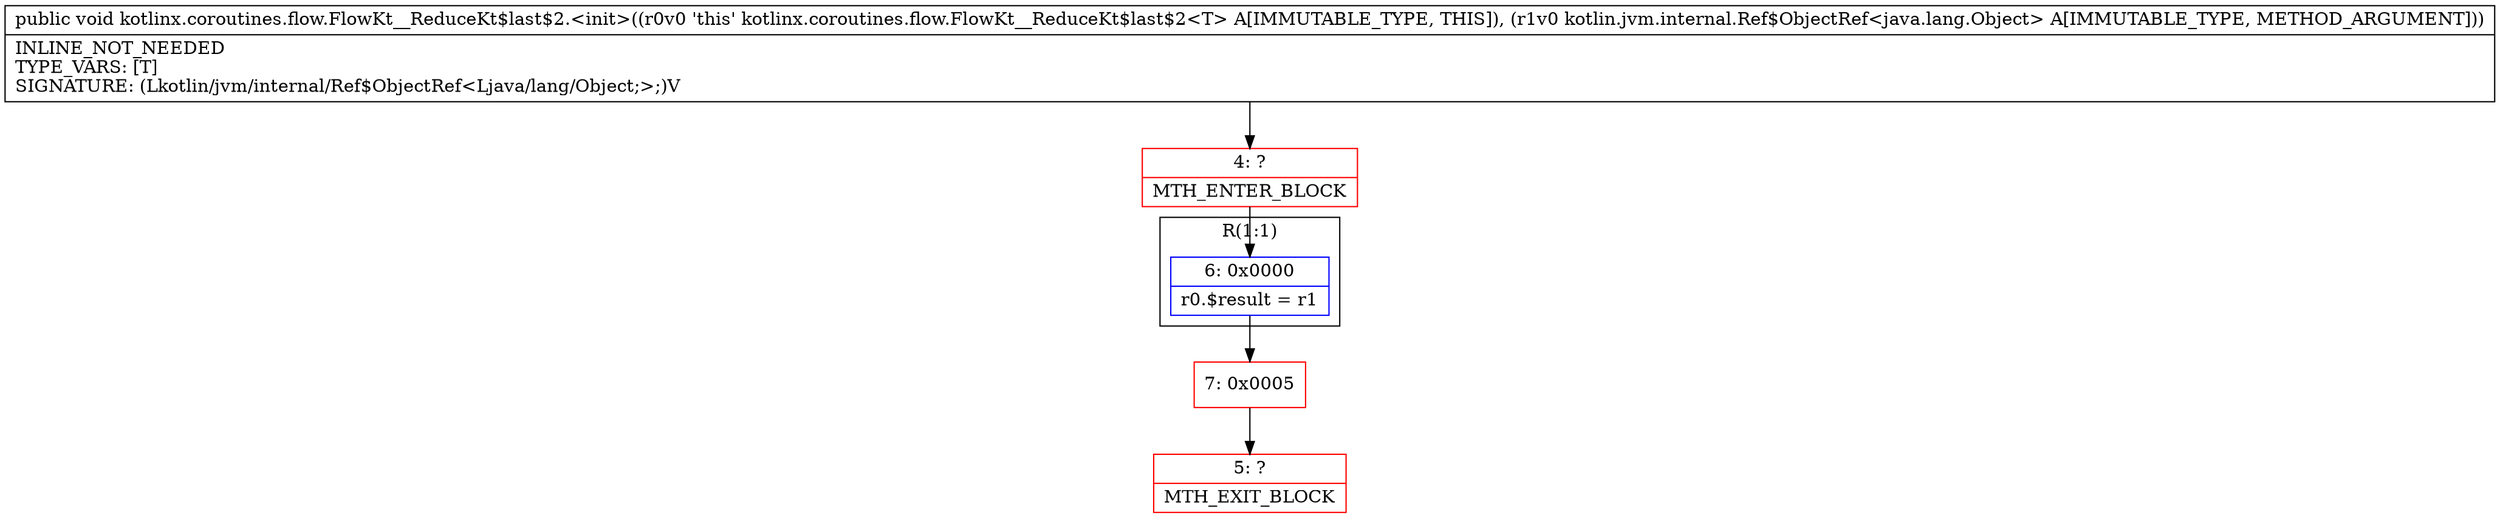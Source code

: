 digraph "CFG forkotlinx.coroutines.flow.FlowKt__ReduceKt$last$2.\<init\>(Lkotlin\/jvm\/internal\/Ref$ObjectRef;)V" {
subgraph cluster_Region_971368903 {
label = "R(1:1)";
node [shape=record,color=blue];
Node_6 [shape=record,label="{6\:\ 0x0000|r0.$result = r1\l}"];
}
Node_4 [shape=record,color=red,label="{4\:\ ?|MTH_ENTER_BLOCK\l}"];
Node_7 [shape=record,color=red,label="{7\:\ 0x0005}"];
Node_5 [shape=record,color=red,label="{5\:\ ?|MTH_EXIT_BLOCK\l}"];
MethodNode[shape=record,label="{public void kotlinx.coroutines.flow.FlowKt__ReduceKt$last$2.\<init\>((r0v0 'this' kotlinx.coroutines.flow.FlowKt__ReduceKt$last$2\<T\> A[IMMUTABLE_TYPE, THIS]), (r1v0 kotlin.jvm.internal.Ref$ObjectRef\<java.lang.Object\> A[IMMUTABLE_TYPE, METHOD_ARGUMENT]))  | INLINE_NOT_NEEDED\lTYPE_VARS: [T]\lSIGNATURE: (Lkotlin\/jvm\/internal\/Ref$ObjectRef\<Ljava\/lang\/Object;\>;)V\l}"];
MethodNode -> Node_4;Node_6 -> Node_7;
Node_4 -> Node_6;
Node_7 -> Node_5;
}

